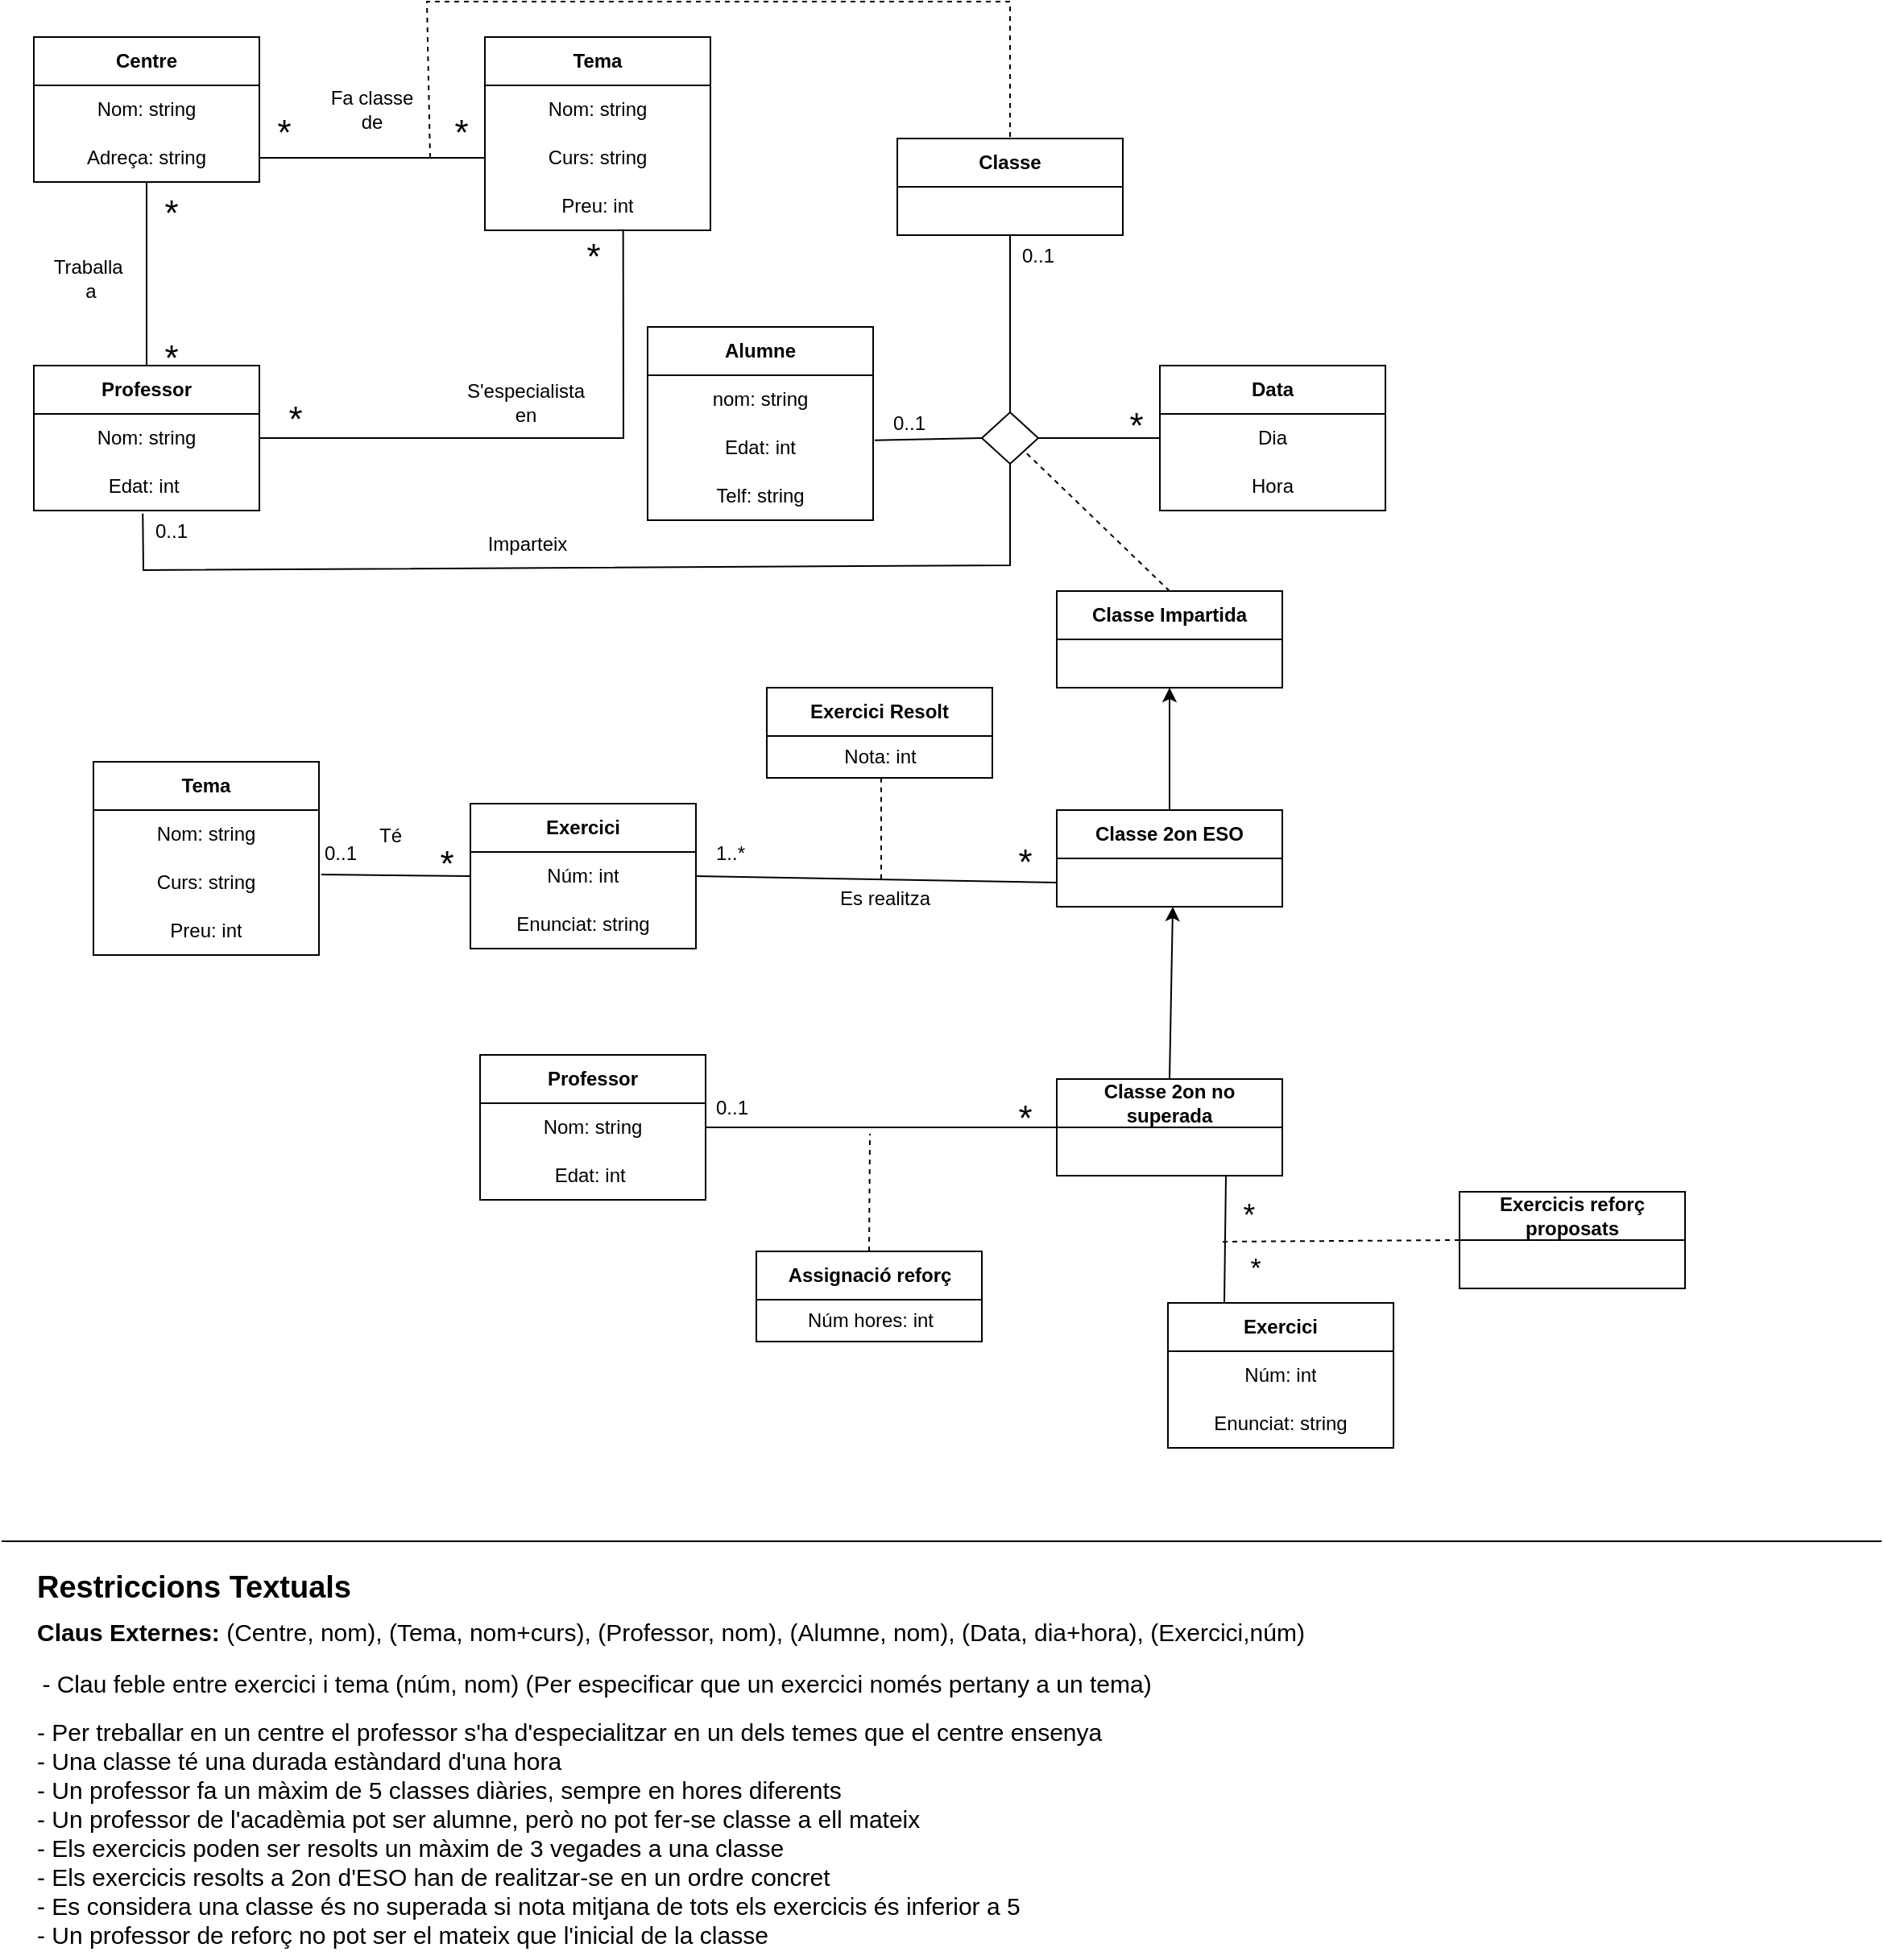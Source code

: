 <mxfile version="20.8.16" type="device"><diagram id="C5RBs43oDa-KdzZeNtuy" name="Page-1"><mxGraphModel dx="1496" dy="766" grid="0" gridSize="10" guides="1" tooltips="1" connect="1" arrows="0" fold="1" page="1" pageScale="1" pageWidth="1169" pageHeight="827" math="0" shadow="0"><root><mxCell id="WIyWlLk6GJQsqaUBKTNV-0"/><mxCell id="WIyWlLk6GJQsqaUBKTNV-1" parent="WIyWlLk6GJQsqaUBKTNV-0"/><mxCell id="Y5zl9Xb5YWovk6KnZhva-0" value="&lt;b&gt;Centre&lt;/b&gt;" style="swimlane;fontStyle=0;childLayout=stackLayout;horizontal=1;startSize=30;horizontalStack=0;resizeParent=1;resizeParentMax=0;resizeLast=0;collapsible=1;marginBottom=0;whiteSpace=wrap;html=1;" vertex="1" parent="WIyWlLk6GJQsqaUBKTNV-1"><mxGeometry x="20" y="50" width="140" height="90" as="geometry"/></mxCell><mxCell id="Y5zl9Xb5YWovk6KnZhva-1" value="Nom: string" style="text;strokeColor=none;fillColor=none;align=center;verticalAlign=middle;spacingLeft=4;spacingRight=4;overflow=hidden;points=[[0,0.5],[1,0.5]];portConstraint=eastwest;rotatable=0;whiteSpace=wrap;html=1;" vertex="1" parent="Y5zl9Xb5YWovk6KnZhva-0"><mxGeometry y="30" width="140" height="30" as="geometry"/></mxCell><mxCell id="Y5zl9Xb5YWovk6KnZhva-2" value="Adreça: string" style="text;strokeColor=none;fillColor=none;align=center;verticalAlign=middle;spacingLeft=4;spacingRight=4;overflow=hidden;points=[[0,0.5],[1,0.5]];portConstraint=eastwest;rotatable=0;whiteSpace=wrap;html=1;" vertex="1" parent="Y5zl9Xb5YWovk6KnZhva-0"><mxGeometry y="60" width="140" height="30" as="geometry"/></mxCell><mxCell id="Y5zl9Xb5YWovk6KnZhva-4" value="&lt;b&gt;Tema&lt;/b&gt;" style="swimlane;fontStyle=0;childLayout=stackLayout;horizontal=1;startSize=30;horizontalStack=0;resizeParent=1;resizeParentMax=0;resizeLast=0;collapsible=1;marginBottom=0;whiteSpace=wrap;html=1;" vertex="1" parent="WIyWlLk6GJQsqaUBKTNV-1"><mxGeometry x="300" y="50" width="140" height="120" as="geometry"/></mxCell><mxCell id="Y5zl9Xb5YWovk6KnZhva-5" value="Nom: string" style="text;strokeColor=none;fillColor=none;align=center;verticalAlign=middle;spacingLeft=4;spacingRight=4;overflow=hidden;points=[[0,0.5],[1,0.5]];portConstraint=eastwest;rotatable=0;whiteSpace=wrap;html=1;" vertex="1" parent="Y5zl9Xb5YWovk6KnZhva-4"><mxGeometry y="30" width="140" height="30" as="geometry"/></mxCell><mxCell id="Y5zl9Xb5YWovk6KnZhva-6" value="Curs: string" style="text;strokeColor=none;fillColor=none;align=center;verticalAlign=middle;spacingLeft=4;spacingRight=4;overflow=hidden;points=[[0,0.5],[1,0.5]];portConstraint=eastwest;rotatable=0;whiteSpace=wrap;html=1;" vertex="1" parent="Y5zl9Xb5YWovk6KnZhva-4"><mxGeometry y="60" width="140" height="30" as="geometry"/></mxCell><mxCell id="Y5zl9Xb5YWovk6KnZhva-7" value="Preu: int" style="text;strokeColor=none;fillColor=none;align=center;verticalAlign=middle;spacingLeft=4;spacingRight=4;overflow=hidden;points=[[0,0.5],[1,0.5]];portConstraint=eastwest;rotatable=0;whiteSpace=wrap;html=1;" vertex="1" parent="Y5zl9Xb5YWovk6KnZhva-4"><mxGeometry y="90" width="140" height="30" as="geometry"/></mxCell><mxCell id="Y5zl9Xb5YWovk6KnZhva-8" value="&lt;b&gt;Professor&lt;/b&gt;" style="swimlane;fontStyle=0;childLayout=stackLayout;horizontal=1;startSize=30;horizontalStack=0;resizeParent=1;resizeParentMax=0;resizeLast=0;collapsible=1;marginBottom=0;whiteSpace=wrap;html=1;" vertex="1" parent="WIyWlLk6GJQsqaUBKTNV-1"><mxGeometry x="20" y="254" width="140" height="90" as="geometry"/></mxCell><mxCell id="Y5zl9Xb5YWovk6KnZhva-9" value="Nom: string" style="text;strokeColor=none;fillColor=none;align=center;verticalAlign=middle;spacingLeft=4;spacingRight=4;overflow=hidden;points=[[0,0.5],[1,0.5]];portConstraint=eastwest;rotatable=0;whiteSpace=wrap;html=1;" vertex="1" parent="Y5zl9Xb5YWovk6KnZhva-8"><mxGeometry y="30" width="140" height="30" as="geometry"/></mxCell><mxCell id="Y5zl9Xb5YWovk6KnZhva-10" value="Edat: int&amp;nbsp;" style="text;strokeColor=none;fillColor=none;align=center;verticalAlign=middle;spacingLeft=4;spacingRight=4;overflow=hidden;points=[[0,0.5],[1,0.5]];portConstraint=eastwest;rotatable=0;whiteSpace=wrap;html=1;" vertex="1" parent="Y5zl9Xb5YWovk6KnZhva-8"><mxGeometry y="60" width="140" height="30" as="geometry"/></mxCell><mxCell id="Y5zl9Xb5YWovk6KnZhva-12" value="" style="endArrow=none;html=1;rounded=0;exitX=0.5;exitY=0;exitDx=0;exitDy=0;" edge="1" parent="WIyWlLk6GJQsqaUBKTNV-1" source="Y5zl9Xb5YWovk6KnZhva-8"><mxGeometry width="50" height="50" relative="1" as="geometry"><mxPoint x="340" y="370" as="sourcePoint"/><mxPoint x="90" y="140" as="targetPoint"/></mxGeometry></mxCell><mxCell id="Y5zl9Xb5YWovk6KnZhva-13" value="*" style="text;html=1;align=center;verticalAlign=middle;resizable=0;points=[];autosize=1;strokeColor=none;fillColor=none;fontSize=22;" vertex="1" parent="WIyWlLk6GJQsqaUBKTNV-1"><mxGeometry x="90" y="140" width="30" height="40" as="geometry"/></mxCell><mxCell id="Y5zl9Xb5YWovk6KnZhva-14" value="*" style="text;html=1;align=center;verticalAlign=middle;resizable=0;points=[];autosize=1;strokeColor=none;fillColor=none;fontSize=22;" vertex="1" parent="WIyWlLk6GJQsqaUBKTNV-1"><mxGeometry x="90" y="230" width="30" height="40" as="geometry"/></mxCell><mxCell id="Y5zl9Xb5YWovk6KnZhva-15" value="Traballa&amp;nbsp;&lt;br style=&quot;font-size: 12px;&quot;&gt;a" style="text;html=1;align=center;verticalAlign=middle;resizable=0;points=[];autosize=1;strokeColor=none;fillColor=none;fontSize=12;" vertex="1" parent="WIyWlLk6GJQsqaUBKTNV-1"><mxGeometry x="20" y="180" width="70" height="40" as="geometry"/></mxCell><mxCell id="Y5zl9Xb5YWovk6KnZhva-16" value="" style="endArrow=none;html=1;rounded=0;fontSize=12;exitX=1;exitY=0.5;exitDx=0;exitDy=0;entryX=0;entryY=0.5;entryDx=0;entryDy=0;" edge="1" parent="WIyWlLk6GJQsqaUBKTNV-1" source="Y5zl9Xb5YWovk6KnZhva-2" target="Y5zl9Xb5YWovk6KnZhva-6"><mxGeometry width="50" height="50" relative="1" as="geometry"><mxPoint x="340" y="280" as="sourcePoint"/><mxPoint x="390" y="230" as="targetPoint"/></mxGeometry></mxCell><mxCell id="Y5zl9Xb5YWovk6KnZhva-17" value="*" style="text;html=1;align=center;verticalAlign=middle;resizable=0;points=[];autosize=1;strokeColor=none;fillColor=none;fontSize=22;" vertex="1" parent="WIyWlLk6GJQsqaUBKTNV-1"><mxGeometry x="160" y="90" width="30" height="40" as="geometry"/></mxCell><mxCell id="Y5zl9Xb5YWovk6KnZhva-18" value="*" style="text;html=1;align=center;verticalAlign=middle;resizable=0;points=[];autosize=1;strokeColor=none;fillColor=none;fontSize=22;" vertex="1" parent="WIyWlLk6GJQsqaUBKTNV-1"><mxGeometry x="270" y="90" width="30" height="40" as="geometry"/></mxCell><mxCell id="Y5zl9Xb5YWovk6KnZhva-21" value="Fa classe&lt;br&gt;de&lt;br&gt;" style="text;html=1;strokeColor=none;fillColor=none;align=center;verticalAlign=middle;whiteSpace=wrap;rounded=0;fontSize=12;" vertex="1" parent="WIyWlLk6GJQsqaUBKTNV-1"><mxGeometry x="200" y="80" width="60" height="30" as="geometry"/></mxCell><mxCell id="Y5zl9Xb5YWovk6KnZhva-26" value="" style="endArrow=none;html=1;rounded=0;fontSize=12;exitX=1;exitY=0.5;exitDx=0;exitDy=0;entryX=0.613;entryY=0.978;entryDx=0;entryDy=0;entryPerimeter=0;" edge="1" parent="WIyWlLk6GJQsqaUBKTNV-1" source="Y5zl9Xb5YWovk6KnZhva-9" target="Y5zl9Xb5YWovk6KnZhva-7"><mxGeometry width="50" height="50" relative="1" as="geometry"><mxPoint x="337" y="264" as="sourcePoint"/><mxPoint x="387" y="214" as="targetPoint"/><Array as="points"><mxPoint x="386" y="299"/></Array></mxGeometry></mxCell><mxCell id="Y5zl9Xb5YWovk6KnZhva-27" value="S'especialista&lt;br&gt;en" style="text;html=1;align=center;verticalAlign=middle;resizable=0;points=[];autosize=1;strokeColor=none;fillColor=none;fontSize=12;" vertex="1" parent="WIyWlLk6GJQsqaUBKTNV-1"><mxGeometry x="279" y="256" width="91" height="41" as="geometry"/></mxCell><mxCell id="Y5zl9Xb5YWovk6KnZhva-28" value="*" style="text;html=1;align=center;verticalAlign=middle;resizable=0;points=[];autosize=1;strokeColor=none;fillColor=none;fontSize=22;" vertex="1" parent="WIyWlLk6GJQsqaUBKTNV-1"><mxGeometry x="167" y="268" width="30" height="40" as="geometry"/></mxCell><mxCell id="Y5zl9Xb5YWovk6KnZhva-30" value="*" style="text;html=1;align=center;verticalAlign=middle;resizable=0;points=[];autosize=1;strokeColor=none;fillColor=none;fontSize=22;" vertex="1" parent="WIyWlLk6GJQsqaUBKTNV-1"><mxGeometry x="352" y="167" width="30" height="40" as="geometry"/></mxCell><mxCell id="Y5zl9Xb5YWovk6KnZhva-31" value="" style="endArrow=none;dashed=1;html=1;rounded=0;fontSize=12;entryX=0.5;entryY=0;entryDx=0;entryDy=0;" edge="1" parent="WIyWlLk6GJQsqaUBKTNV-1" target="Y5zl9Xb5YWovk6KnZhva-32"><mxGeometry width="50" height="50" relative="1" as="geometry"><mxPoint x="266" y="125" as="sourcePoint"/><mxPoint x="578" y="120" as="targetPoint"/><Array as="points"><mxPoint x="264" y="28"/><mxPoint x="626" y="28"/></Array></mxGeometry></mxCell><mxCell id="Y5zl9Xb5YWovk6KnZhva-32" value="&lt;b&gt;Classe&lt;/b&gt;" style="swimlane;fontStyle=0;childLayout=stackLayout;horizontal=1;startSize=30;horizontalStack=0;resizeParent=1;resizeParentMax=0;resizeLast=0;collapsible=1;marginBottom=0;whiteSpace=wrap;html=1;fontSize=12;" vertex="1" parent="WIyWlLk6GJQsqaUBKTNV-1"><mxGeometry x="556" y="113" width="140" height="60" as="geometry"/></mxCell><mxCell id="Y5zl9Xb5YWovk6KnZhva-36" value="&lt;b&gt;Alumne&lt;/b&gt;" style="swimlane;fontStyle=0;childLayout=stackLayout;horizontal=1;startSize=30;horizontalStack=0;resizeParent=1;resizeParentMax=0;resizeLast=0;collapsible=1;marginBottom=0;whiteSpace=wrap;html=1;" vertex="1" parent="WIyWlLk6GJQsqaUBKTNV-1"><mxGeometry x="401" y="230" width="140" height="120" as="geometry"/></mxCell><mxCell id="Y5zl9Xb5YWovk6KnZhva-37" value="nom: string" style="text;strokeColor=none;fillColor=none;align=center;verticalAlign=middle;spacingLeft=4;spacingRight=4;overflow=hidden;points=[[0,0.5],[1,0.5]];portConstraint=eastwest;rotatable=0;whiteSpace=wrap;html=1;" vertex="1" parent="Y5zl9Xb5YWovk6KnZhva-36"><mxGeometry y="30" width="140" height="30" as="geometry"/></mxCell><mxCell id="Y5zl9Xb5YWovk6KnZhva-38" value="Edat: int" style="text;strokeColor=none;fillColor=none;align=center;verticalAlign=middle;spacingLeft=4;spacingRight=4;overflow=hidden;points=[[0,0.5],[1,0.5]];portConstraint=eastwest;rotatable=0;whiteSpace=wrap;html=1;" vertex="1" parent="Y5zl9Xb5YWovk6KnZhva-36"><mxGeometry y="60" width="140" height="30" as="geometry"/></mxCell><mxCell id="Y5zl9Xb5YWovk6KnZhva-39" value="Telf: string" style="text;strokeColor=none;fillColor=none;align=center;verticalAlign=middle;spacingLeft=4;spacingRight=4;overflow=hidden;points=[[0,0.5],[1,0.5]];portConstraint=eastwest;rotatable=0;whiteSpace=wrap;html=1;" vertex="1" parent="Y5zl9Xb5YWovk6KnZhva-36"><mxGeometry y="90" width="140" height="30" as="geometry"/></mxCell><mxCell id="Y5zl9Xb5YWovk6KnZhva-40" value="&lt;b&gt;Data&lt;br&gt;&lt;/b&gt;" style="swimlane;fontStyle=0;childLayout=stackLayout;horizontal=1;startSize=30;horizontalStack=0;resizeParent=1;resizeParentMax=0;resizeLast=0;collapsible=1;marginBottom=0;whiteSpace=wrap;html=1;" vertex="1" parent="WIyWlLk6GJQsqaUBKTNV-1"><mxGeometry x="719" y="254" width="140" height="90" as="geometry"/></mxCell><mxCell id="Y5zl9Xb5YWovk6KnZhva-41" value="Dia" style="text;strokeColor=none;fillColor=none;align=center;verticalAlign=middle;spacingLeft=4;spacingRight=4;overflow=hidden;points=[[0,0.5],[1,0.5]];portConstraint=eastwest;rotatable=0;whiteSpace=wrap;html=1;" vertex="1" parent="Y5zl9Xb5YWovk6KnZhva-40"><mxGeometry y="30" width="140" height="30" as="geometry"/></mxCell><mxCell id="Y5zl9Xb5YWovk6KnZhva-42" value="Hora" style="text;strokeColor=none;fillColor=none;align=center;verticalAlign=middle;spacingLeft=4;spacingRight=4;overflow=hidden;points=[[0,0.5],[1,0.5]];portConstraint=eastwest;rotatable=0;whiteSpace=wrap;html=1;" vertex="1" parent="Y5zl9Xb5YWovk6KnZhva-40"><mxGeometry y="60" width="140" height="30" as="geometry"/></mxCell><mxCell id="Y5zl9Xb5YWovk6KnZhva-44" value="" style="rhombus;whiteSpace=wrap;html=1;fontSize=12;" vertex="1" parent="WIyWlLk6GJQsqaUBKTNV-1"><mxGeometry x="608.5" y="283" width="35" height="32" as="geometry"/></mxCell><mxCell id="Y5zl9Xb5YWovk6KnZhva-45" value="" style="endArrow=none;html=1;rounded=0;fontSize=12;entryX=0.5;entryY=1;entryDx=0;entryDy=0;exitX=0.5;exitY=0;exitDx=0;exitDy=0;" edge="1" parent="WIyWlLk6GJQsqaUBKTNV-1" source="Y5zl9Xb5YWovk6KnZhva-44" target="Y5zl9Xb5YWovk6KnZhva-32"><mxGeometry width="50" height="50" relative="1" as="geometry"><mxPoint x="508" y="343" as="sourcePoint"/><mxPoint x="558" y="293" as="targetPoint"/></mxGeometry></mxCell><mxCell id="Y5zl9Xb5YWovk6KnZhva-46" value="" style="endArrow=none;html=1;rounded=0;fontSize=12;entryX=0;entryY=0.5;entryDx=0;entryDy=0;exitX=1.007;exitY=0.346;exitDx=0;exitDy=0;exitPerimeter=0;" edge="1" parent="WIyWlLk6GJQsqaUBKTNV-1" source="Y5zl9Xb5YWovk6KnZhva-38" target="Y5zl9Xb5YWovk6KnZhva-44"><mxGeometry width="50" height="50" relative="1" as="geometry"><mxPoint x="636" y="293" as="sourcePoint"/><mxPoint x="636" y="183" as="targetPoint"/></mxGeometry></mxCell><mxCell id="Y5zl9Xb5YWovk6KnZhva-47" value="" style="endArrow=none;html=1;rounded=0;fontSize=12;entryX=0;entryY=0.5;entryDx=0;entryDy=0;exitX=1;exitY=0.5;exitDx=0;exitDy=0;" edge="1" parent="WIyWlLk6GJQsqaUBKTNV-1" source="Y5zl9Xb5YWovk6KnZhva-44" target="Y5zl9Xb5YWovk6KnZhva-41"><mxGeometry width="50" height="50" relative="1" as="geometry"><mxPoint x="646" y="303" as="sourcePoint"/><mxPoint x="646" y="193" as="targetPoint"/></mxGeometry></mxCell><mxCell id="Y5zl9Xb5YWovk6KnZhva-48" value="" style="endArrow=none;html=1;rounded=0;fontSize=12;entryX=0.483;entryY=1.063;entryDx=0;entryDy=0;exitX=0.5;exitY=1;exitDx=0;exitDy=0;entryPerimeter=0;" edge="1" parent="WIyWlLk6GJQsqaUBKTNV-1" source="Y5zl9Xb5YWovk6KnZhva-44" target="Y5zl9Xb5YWovk6KnZhva-10"><mxGeometry width="50" height="50" relative="1" as="geometry"><mxPoint x="656" y="313" as="sourcePoint"/><mxPoint x="656" y="203" as="targetPoint"/><Array as="points"><mxPoint x="626" y="378"/><mxPoint x="88" y="381"/></Array></mxGeometry></mxCell><mxCell id="Y5zl9Xb5YWovk6KnZhva-49" value="0..1" style="text;html=1;align=center;verticalAlign=middle;resizable=0;points=[];autosize=1;strokeColor=none;fillColor=none;fontSize=12;" vertex="1" parent="WIyWlLk6GJQsqaUBKTNV-1"><mxGeometry x="624" y="173" width="38" height="26" as="geometry"/></mxCell><mxCell id="Y5zl9Xb5YWovk6KnZhva-51" value="0..1" style="text;html=1;align=center;verticalAlign=middle;resizable=0;points=[];autosize=1;strokeColor=none;fillColor=none;fontSize=12;" vertex="1" parent="WIyWlLk6GJQsqaUBKTNV-1"><mxGeometry x="544" y="277" width="38" height="26" as="geometry"/></mxCell><mxCell id="Y5zl9Xb5YWovk6KnZhva-52" value="*" style="text;html=1;align=center;verticalAlign=middle;resizable=0;points=[];autosize=1;strokeColor=none;fillColor=none;fontSize=22;" vertex="1" parent="WIyWlLk6GJQsqaUBKTNV-1"><mxGeometry x="689" y="272" width="30" height="40" as="geometry"/></mxCell><mxCell id="Y5zl9Xb5YWovk6KnZhva-53" value="Imparteix" style="text;html=1;align=center;verticalAlign=middle;resizable=0;points=[];autosize=1;strokeColor=none;fillColor=none;fontSize=12;" vertex="1" parent="WIyWlLk6GJQsqaUBKTNV-1"><mxGeometry x="292" y="352" width="67" height="26" as="geometry"/></mxCell><mxCell id="Y5zl9Xb5YWovk6KnZhva-55" value="0..1" style="text;html=1;align=center;verticalAlign=middle;resizable=0;points=[];autosize=1;strokeColor=none;fillColor=none;fontSize=12;" vertex="1" parent="WIyWlLk6GJQsqaUBKTNV-1"><mxGeometry x="86" y="344" width="38" height="26" as="geometry"/></mxCell><mxCell id="Y5zl9Xb5YWovk6KnZhva-56" value="" style="endArrow=none;dashed=1;html=1;rounded=0;fontSize=12;entryX=1;entryY=1;entryDx=0;entryDy=0;exitX=0.5;exitY=0;exitDx=0;exitDy=0;" edge="1" parent="WIyWlLk6GJQsqaUBKTNV-1" source="Y5zl9Xb5YWovk6KnZhva-57" target="Y5zl9Xb5YWovk6KnZhva-44"><mxGeometry width="50" height="50" relative="1" as="geometry"><mxPoint x="724" y="414" as="sourcePoint"/><mxPoint x="555" y="290" as="targetPoint"/></mxGeometry></mxCell><mxCell id="Y5zl9Xb5YWovk6KnZhva-57" value="&lt;b&gt;Classe Impartida&lt;/b&gt;" style="swimlane;fontStyle=0;childLayout=stackLayout;horizontal=1;startSize=30;horizontalStack=0;resizeParent=1;resizeParentMax=0;resizeLast=0;collapsible=1;marginBottom=0;whiteSpace=wrap;html=1;fontSize=12;" vertex="1" parent="WIyWlLk6GJQsqaUBKTNV-1"><mxGeometry x="655" y="394" width="140" height="60" as="geometry"/></mxCell><mxCell id="Y5zl9Xb5YWovk6KnZhva-61" value="&lt;b&gt;Tema&lt;/b&gt;" style="swimlane;fontStyle=0;childLayout=stackLayout;horizontal=1;startSize=30;horizontalStack=0;resizeParent=1;resizeParentMax=0;resizeLast=0;collapsible=1;marginBottom=0;whiteSpace=wrap;html=1;" vertex="1" parent="WIyWlLk6GJQsqaUBKTNV-1"><mxGeometry x="57" y="500" width="140" height="120" as="geometry"/></mxCell><mxCell id="Y5zl9Xb5YWovk6KnZhva-62" value="Nom: string" style="text;strokeColor=none;fillColor=none;align=center;verticalAlign=middle;spacingLeft=4;spacingRight=4;overflow=hidden;points=[[0,0.5],[1,0.5]];portConstraint=eastwest;rotatable=0;whiteSpace=wrap;html=1;" vertex="1" parent="Y5zl9Xb5YWovk6KnZhva-61"><mxGeometry y="30" width="140" height="30" as="geometry"/></mxCell><mxCell id="Y5zl9Xb5YWovk6KnZhva-63" value="Curs: string" style="text;strokeColor=none;fillColor=none;align=center;verticalAlign=middle;spacingLeft=4;spacingRight=4;overflow=hidden;points=[[0,0.5],[1,0.5]];portConstraint=eastwest;rotatable=0;whiteSpace=wrap;html=1;" vertex="1" parent="Y5zl9Xb5YWovk6KnZhva-61"><mxGeometry y="60" width="140" height="30" as="geometry"/></mxCell><mxCell id="Y5zl9Xb5YWovk6KnZhva-64" value="Preu: int" style="text;strokeColor=none;fillColor=none;align=center;verticalAlign=middle;spacingLeft=4;spacingRight=4;overflow=hidden;points=[[0,0.5],[1,0.5]];portConstraint=eastwest;rotatable=0;whiteSpace=wrap;html=1;" vertex="1" parent="Y5zl9Xb5YWovk6KnZhva-61"><mxGeometry y="90" width="140" height="30" as="geometry"/></mxCell><mxCell id="Y5zl9Xb5YWovk6KnZhva-65" value="&lt;b&gt;Exercici&lt;/b&gt;" style="swimlane;fontStyle=0;childLayout=stackLayout;horizontal=1;startSize=30;horizontalStack=0;resizeParent=1;resizeParentMax=0;resizeLast=0;collapsible=1;marginBottom=0;whiteSpace=wrap;html=1;" vertex="1" parent="WIyWlLk6GJQsqaUBKTNV-1"><mxGeometry x="291" y="526" width="140" height="90" as="geometry"/></mxCell><mxCell id="Y5zl9Xb5YWovk6KnZhva-66" value="Núm: int" style="text;strokeColor=none;fillColor=none;align=center;verticalAlign=middle;spacingLeft=4;spacingRight=4;overflow=hidden;points=[[0,0.5],[1,0.5]];portConstraint=eastwest;rotatable=0;whiteSpace=wrap;html=1;" vertex="1" parent="Y5zl9Xb5YWovk6KnZhva-65"><mxGeometry y="30" width="140" height="30" as="geometry"/></mxCell><mxCell id="Y5zl9Xb5YWovk6KnZhva-67" value="Enunciat: string" style="text;strokeColor=none;fillColor=none;align=center;verticalAlign=middle;spacingLeft=4;spacingRight=4;overflow=hidden;points=[[0,0.5],[1,0.5]];portConstraint=eastwest;rotatable=0;whiteSpace=wrap;html=1;" vertex="1" parent="Y5zl9Xb5YWovk6KnZhva-65"><mxGeometry y="60" width="140" height="30" as="geometry"/></mxCell><mxCell id="Y5zl9Xb5YWovk6KnZhva-69" value="" style="endArrow=none;html=1;rounded=0;fontSize=12;exitX=1.01;exitY=0.333;exitDx=0;exitDy=0;exitPerimeter=0;entryX=0;entryY=0.5;entryDx=0;entryDy=0;" edge="1" parent="WIyWlLk6GJQsqaUBKTNV-1" source="Y5zl9Xb5YWovk6KnZhva-63" target="Y5zl9Xb5YWovk6KnZhva-66"><mxGeometry width="50" height="50" relative="1" as="geometry"><mxPoint x="489" y="443" as="sourcePoint"/><mxPoint x="539" y="393" as="targetPoint"/></mxGeometry></mxCell><mxCell id="Y5zl9Xb5YWovk6KnZhva-70" value="" style="endArrow=classic;html=1;rounded=0;fontSize=12;entryX=0.5;entryY=1;entryDx=0;entryDy=0;exitX=0.5;exitY=0;exitDx=0;exitDy=0;" edge="1" parent="WIyWlLk6GJQsqaUBKTNV-1" source="Y5zl9Xb5YWovk6KnZhva-71" target="Y5zl9Xb5YWovk6KnZhva-57"><mxGeometry width="50" height="50" relative="1" as="geometry"><mxPoint x="725" y="524" as="sourcePoint"/><mxPoint x="555" y="415" as="targetPoint"/></mxGeometry></mxCell><mxCell id="Y5zl9Xb5YWovk6KnZhva-71" value="&lt;b&gt;Classe 2on ESO&lt;/b&gt;" style="swimlane;fontStyle=0;childLayout=stackLayout;horizontal=1;startSize=30;horizontalStack=0;resizeParent=1;resizeParentMax=0;resizeLast=0;collapsible=1;marginBottom=0;whiteSpace=wrap;html=1;fontSize=12;" vertex="1" parent="WIyWlLk6GJQsqaUBKTNV-1"><mxGeometry x="655" y="530" width="140" height="60" as="geometry"/></mxCell><mxCell id="Y5zl9Xb5YWovk6KnZhva-73" value="*" style="text;html=1;align=center;verticalAlign=middle;resizable=0;points=[];autosize=1;strokeColor=none;fillColor=none;fontSize=22;" vertex="1" parent="WIyWlLk6GJQsqaUBKTNV-1"><mxGeometry x="261" y="544" width="30" height="40" as="geometry"/></mxCell><mxCell id="Y5zl9Xb5YWovk6KnZhva-74" value="Té&lt;br&gt;" style="text;html=1;align=center;verticalAlign=middle;resizable=0;points=[];autosize=1;strokeColor=none;fillColor=none;fontSize=12;" vertex="1" parent="WIyWlLk6GJQsqaUBKTNV-1"><mxGeometry x="225" y="533" width="32" height="26" as="geometry"/></mxCell><mxCell id="Y5zl9Xb5YWovk6KnZhva-75" value="0..1" style="text;html=1;align=center;verticalAlign=middle;resizable=0;points=[];autosize=1;strokeColor=none;fillColor=none;fontSize=12;" vertex="1" parent="WIyWlLk6GJQsqaUBKTNV-1"><mxGeometry x="191" y="544" width="38" height="26" as="geometry"/></mxCell><mxCell id="Y5zl9Xb5YWovk6KnZhva-78" value="" style="endArrow=none;html=1;rounded=0;fontSize=12;exitX=1;exitY=0.5;exitDx=0;exitDy=0;entryX=0;entryY=0.75;entryDx=0;entryDy=0;" edge="1" parent="WIyWlLk6GJQsqaUBKTNV-1" source="Y5zl9Xb5YWovk6KnZhva-66" target="Y5zl9Xb5YWovk6KnZhva-71"><mxGeometry width="50" height="50" relative="1" as="geometry"><mxPoint x="467" y="536" as="sourcePoint"/><mxPoint x="526.5" y="567" as="targetPoint"/></mxGeometry></mxCell><mxCell id="Y5zl9Xb5YWovk6KnZhva-79" value="&lt;b&gt;Exercici Resolt&lt;/b&gt;" style="swimlane;fontStyle=0;childLayout=stackLayout;horizontal=1;startSize=30;horizontalStack=0;resizeParent=1;resizeParentMax=0;resizeLast=0;collapsible=1;marginBottom=0;whiteSpace=wrap;html=1;fontSize=12;" vertex="1" parent="WIyWlLk6GJQsqaUBKTNV-1"><mxGeometry x="475" y="454" width="140" height="56" as="geometry"/></mxCell><mxCell id="Y5zl9Xb5YWovk6KnZhva-81" value="Nota: int" style="text;html=1;align=center;verticalAlign=middle;resizable=0;points=[];autosize=1;strokeColor=none;fillColor=none;fontSize=12;" vertex="1" parent="Y5zl9Xb5YWovk6KnZhva-79"><mxGeometry y="30" width="140" height="26" as="geometry"/></mxCell><mxCell id="Y5zl9Xb5YWovk6KnZhva-80" value="" style="endArrow=none;dashed=1;html=1;rounded=0;fontSize=12;exitX=0.507;exitY=0.995;exitDx=0;exitDy=0;exitPerimeter=0;" edge="1" parent="WIyWlLk6GJQsqaUBKTNV-1" source="Y5zl9Xb5YWovk6KnZhva-81"><mxGeometry width="50" height="50" relative="1" as="geometry"><mxPoint x="545" y="455" as="sourcePoint"/><mxPoint x="546" y="575" as="targetPoint"/></mxGeometry></mxCell><mxCell id="Y5zl9Xb5YWovk6KnZhva-86" value="Es realitza" style="text;html=1;align=center;verticalAlign=middle;resizable=0;points=[];autosize=1;strokeColor=none;fillColor=none;fontSize=12;" vertex="1" parent="WIyWlLk6GJQsqaUBKTNV-1"><mxGeometry x="511" y="572" width="74" height="26" as="geometry"/></mxCell><mxCell id="Y5zl9Xb5YWovk6KnZhva-88" value="*" style="text;html=1;align=center;verticalAlign=middle;resizable=0;points=[];autosize=1;strokeColor=none;fillColor=none;fontSize=22;" vertex="1" parent="WIyWlLk6GJQsqaUBKTNV-1"><mxGeometry x="620" y="543" width="30" height="40" as="geometry"/></mxCell><mxCell id="Y5zl9Xb5YWovk6KnZhva-89" value="1..*" style="text;html=1;align=center;verticalAlign=middle;resizable=0;points=[];autosize=1;strokeColor=none;fillColor=none;fontSize=12;" vertex="1" parent="WIyWlLk6GJQsqaUBKTNV-1"><mxGeometry x="434" y="544" width="36" height="26" as="geometry"/></mxCell><mxCell id="Y5zl9Xb5YWovk6KnZhva-92" value="" style="endArrow=classic;html=1;rounded=0;fontSize=12;entryX=0.5;entryY=1;entryDx=0;entryDy=0;exitX=0.5;exitY=0;exitDx=0;exitDy=0;" edge="1" parent="WIyWlLk6GJQsqaUBKTNV-1" source="Y5zl9Xb5YWovk6KnZhva-94"><mxGeometry width="50" height="50" relative="1" as="geometry"><mxPoint x="727.0" y="666" as="sourcePoint"/><mxPoint x="727.0" y="590" as="targetPoint"/></mxGeometry></mxCell><mxCell id="Y5zl9Xb5YWovk6KnZhva-94" value="&lt;b&gt;Classe 2on no superada&lt;/b&gt;" style="swimlane;fontStyle=0;childLayout=stackLayout;horizontal=1;startSize=30;horizontalStack=0;resizeParent=1;resizeParentMax=0;resizeLast=0;collapsible=1;marginBottom=0;whiteSpace=wrap;html=1;fontSize=12;" vertex="1" parent="WIyWlLk6GJQsqaUBKTNV-1"><mxGeometry x="655" y="697" width="140" height="60" as="geometry"/></mxCell><mxCell id="Y5zl9Xb5YWovk6KnZhva-96" value="&lt;b&gt;Exercici&lt;/b&gt;" style="swimlane;fontStyle=0;childLayout=stackLayout;horizontal=1;startSize=30;horizontalStack=0;resizeParent=1;resizeParentMax=0;resizeLast=0;collapsible=1;marginBottom=0;whiteSpace=wrap;html=1;" vertex="1" parent="WIyWlLk6GJQsqaUBKTNV-1"><mxGeometry x="724" y="836" width="140" height="90" as="geometry"/></mxCell><mxCell id="Y5zl9Xb5YWovk6KnZhva-97" value="Núm: int" style="text;strokeColor=none;fillColor=none;align=center;verticalAlign=middle;spacingLeft=4;spacingRight=4;overflow=hidden;points=[[0,0.5],[1,0.5]];portConstraint=eastwest;rotatable=0;whiteSpace=wrap;html=1;" vertex="1" parent="Y5zl9Xb5YWovk6KnZhva-96"><mxGeometry y="30" width="140" height="30" as="geometry"/></mxCell><mxCell id="Y5zl9Xb5YWovk6KnZhva-98" value="Enunciat: string" style="text;strokeColor=none;fillColor=none;align=center;verticalAlign=middle;spacingLeft=4;spacingRight=4;overflow=hidden;points=[[0,0.5],[1,0.5]];portConstraint=eastwest;rotatable=0;whiteSpace=wrap;html=1;" vertex="1" parent="Y5zl9Xb5YWovk6KnZhva-96"><mxGeometry y="60" width="140" height="30" as="geometry"/></mxCell><mxCell id="Y5zl9Xb5YWovk6KnZhva-99" value="" style="endArrow=none;html=1;rounded=0;fontSize=12;exitX=0.25;exitY=0;exitDx=0;exitDy=0;entryX=0.75;entryY=1;entryDx=0;entryDy=0;" edge="1" parent="WIyWlLk6GJQsqaUBKTNV-1" source="Y5zl9Xb5YWovk6KnZhva-96" target="Y5zl9Xb5YWovk6KnZhva-94"><mxGeometry width="50" height="50" relative="1" as="geometry"><mxPoint x="467" y="719" as="sourcePoint"/><mxPoint x="517" y="669" as="targetPoint"/></mxGeometry></mxCell><mxCell id="Y5zl9Xb5YWovk6KnZhva-100" value="&lt;b&gt;Professor&lt;/b&gt;" style="swimlane;fontStyle=0;childLayout=stackLayout;horizontal=1;startSize=30;horizontalStack=0;resizeParent=1;resizeParentMax=0;resizeLast=0;collapsible=1;marginBottom=0;whiteSpace=wrap;html=1;" vertex="1" parent="WIyWlLk6GJQsqaUBKTNV-1"><mxGeometry x="297" y="682" width="140" height="90" as="geometry"/></mxCell><mxCell id="Y5zl9Xb5YWovk6KnZhva-101" value="Nom: string" style="text;strokeColor=none;fillColor=none;align=center;verticalAlign=middle;spacingLeft=4;spacingRight=4;overflow=hidden;points=[[0,0.5],[1,0.5]];portConstraint=eastwest;rotatable=0;whiteSpace=wrap;html=1;" vertex="1" parent="Y5zl9Xb5YWovk6KnZhva-100"><mxGeometry y="30" width="140" height="30" as="geometry"/></mxCell><mxCell id="Y5zl9Xb5YWovk6KnZhva-102" value="Edat: int&amp;nbsp;" style="text;strokeColor=none;fillColor=none;align=center;verticalAlign=middle;spacingLeft=4;spacingRight=4;overflow=hidden;points=[[0,0.5],[1,0.5]];portConstraint=eastwest;rotatable=0;whiteSpace=wrap;html=1;" vertex="1" parent="Y5zl9Xb5YWovk6KnZhva-100"><mxGeometry y="60" width="140" height="30" as="geometry"/></mxCell><mxCell id="Y5zl9Xb5YWovk6KnZhva-103" value="" style="endArrow=none;html=1;rounded=0;fontSize=12;exitX=1;exitY=0.5;exitDx=0;exitDy=0;entryX=0;entryY=0.5;entryDx=0;entryDy=0;" edge="1" parent="WIyWlLk6GJQsqaUBKTNV-1" source="Y5zl9Xb5YWovk6KnZhva-101" target="Y5zl9Xb5YWovk6KnZhva-94"><mxGeometry width="50" height="50" relative="1" as="geometry"><mxPoint x="365" y="690" as="sourcePoint"/><mxPoint x="415" y="640" as="targetPoint"/></mxGeometry></mxCell><mxCell id="Y5zl9Xb5YWovk6KnZhva-104" value="0..1" style="text;html=1;align=center;verticalAlign=middle;resizable=0;points=[];autosize=1;strokeColor=none;fillColor=none;fontSize=12;" vertex="1" parent="WIyWlLk6GJQsqaUBKTNV-1"><mxGeometry x="434" y="702" width="38" height="26" as="geometry"/></mxCell><mxCell id="Y5zl9Xb5YWovk6KnZhva-105" value="*" style="text;html=1;align=center;verticalAlign=middle;resizable=0;points=[];autosize=1;strokeColor=none;fillColor=none;fontSize=22;" vertex="1" parent="WIyWlLk6GJQsqaUBKTNV-1"><mxGeometry x="620" y="702" width="30" height="40" as="geometry"/></mxCell><mxCell id="Y5zl9Xb5YWovk6KnZhva-106" value="&lt;b&gt;Assignació reforç&lt;/b&gt;" style="swimlane;fontStyle=0;childLayout=stackLayout;horizontal=1;startSize=30;horizontalStack=0;resizeParent=1;resizeParentMax=0;resizeLast=0;collapsible=1;marginBottom=0;whiteSpace=wrap;html=1;fontSize=12;" vertex="1" parent="WIyWlLk6GJQsqaUBKTNV-1"><mxGeometry x="468.5" y="804" width="140" height="56" as="geometry"/></mxCell><mxCell id="Y5zl9Xb5YWovk6KnZhva-107" value="Núm hores: int" style="text;html=1;align=center;verticalAlign=middle;resizable=0;points=[];autosize=1;strokeColor=none;fillColor=none;fontSize=12;" vertex="1" parent="Y5zl9Xb5YWovk6KnZhva-106"><mxGeometry y="30" width="140" height="26" as="geometry"/></mxCell><mxCell id="Y5zl9Xb5YWovk6KnZhva-108" value="" style="endArrow=none;dashed=1;html=1;rounded=0;fontSize=12;exitX=0.5;exitY=0;exitDx=0;exitDy=0;" edge="1" parent="WIyWlLk6GJQsqaUBKTNV-1" source="Y5zl9Xb5YWovk6KnZhva-106"><mxGeometry width="50" height="50" relative="1" as="geometry"><mxPoint x="548.5" y="623" as="sourcePoint"/><mxPoint x="539" y="731" as="targetPoint"/></mxGeometry></mxCell><mxCell id="Y5zl9Xb5YWovk6KnZhva-109" value="&lt;b&gt;Exercicis reforç&lt;br&gt;proposats&lt;br&gt;&lt;/b&gt;" style="swimlane;fontStyle=0;childLayout=stackLayout;horizontal=1;startSize=30;horizontalStack=0;resizeParent=1;resizeParentMax=0;resizeLast=0;collapsible=1;marginBottom=0;whiteSpace=wrap;html=1;fontSize=12;" vertex="1" parent="WIyWlLk6GJQsqaUBKTNV-1"><mxGeometry x="905" y="767" width="140" height="60" as="geometry"/></mxCell><mxCell id="Y5zl9Xb5YWovk6KnZhva-110" value="" style="endArrow=none;dashed=1;html=1;rounded=0;fontSize=12;exitX=0;exitY=0.5;exitDx=0;exitDy=0;" edge="1" parent="WIyWlLk6GJQsqaUBKTNV-1" source="Y5zl9Xb5YWovk6KnZhva-109"><mxGeometry width="50" height="50" relative="1" as="geometry"><mxPoint x="548.5" y="814" as="sourcePoint"/><mxPoint x="756" y="798" as="targetPoint"/></mxGeometry></mxCell><mxCell id="Y5zl9Xb5YWovk6KnZhva-112" value="*" style="text;html=1;align=center;verticalAlign=middle;resizable=0;points=[];autosize=1;strokeColor=none;fillColor=none;fontSize=19;" vertex="1" parent="WIyWlLk6GJQsqaUBKTNV-1"><mxGeometry x="761" y="764" width="25" height="35" as="geometry"/></mxCell><mxCell id="Y5zl9Xb5YWovk6KnZhva-113" value="&lt;font style=&quot;font-size: 17px;&quot;&gt;*&lt;/font&gt;" style="text;html=1;align=center;verticalAlign=middle;resizable=0;points=[];autosize=1;strokeColor=none;fillColor=none;fontSize=22;" vertex="1" parent="WIyWlLk6GJQsqaUBKTNV-1"><mxGeometry x="765" y="794" width="25" height="38" as="geometry"/></mxCell><mxCell id="Y5zl9Xb5YWovk6KnZhva-114" value="" style="line;strokeWidth=1;fillColor=none;align=left;verticalAlign=middle;spacingTop=-1;spacingLeft=3;spacingRight=3;rotatable=0;labelPosition=right;points=[];portConstraint=eastwest;strokeColor=inherit;fontSize=19;" vertex="1" parent="WIyWlLk6GJQsqaUBKTNV-1"><mxGeometry y="980" width="1167" height="8" as="geometry"/></mxCell><mxCell id="Y5zl9Xb5YWovk6KnZhva-115" value="&lt;b&gt;Restriccions Textuals&lt;/b&gt;" style="text;html=1;align=center;verticalAlign=middle;resizable=0;points=[];autosize=1;strokeColor=none;fillColor=none;fontSize=19;" vertex="1" parent="WIyWlLk6GJQsqaUBKTNV-1"><mxGeometry x="12" y="995" width="213" height="35" as="geometry"/></mxCell><mxCell id="Y5zl9Xb5YWovk6KnZhva-116" value="&lt;font style=&quot;font-size: 15px;&quot;&gt;&lt;b&gt;Claus Externes:&lt;/b&gt; (Centre, nom), (Tema, nom+curs), (Professor, nom), (Alumne, nom), (Data, dia+hora), (Exercici,núm)&lt;/font&gt;" style="text;html=1;align=center;verticalAlign=middle;resizable=0;points=[];autosize=1;strokeColor=none;fillColor=none;fontSize=19;" vertex="1" parent="WIyWlLk6GJQsqaUBKTNV-1"><mxGeometry x="12" y="1022" width="805" height="35" as="geometry"/></mxCell><mxCell id="Y5zl9Xb5YWovk6KnZhva-117" value="- Clau feble entre exercici i tema (núm, nom) (Per especificar que un exercici només pertany a un tema)" style="text;html=1;align=center;verticalAlign=middle;resizable=0;points=[];autosize=1;strokeColor=none;fillColor=none;fontSize=15;" vertex="1" parent="WIyWlLk6GJQsqaUBKTNV-1"><mxGeometry x="15" y="1057" width="707" height="30" as="geometry"/></mxCell><mxCell id="Y5zl9Xb5YWovk6KnZhva-119" value="- Per treballar en un centre el professor s'ha d'especialitzar en un dels temes que el centre ensenya&lt;br&gt;&lt;div style=&quot;&quot;&gt;&lt;span style=&quot;background-color: initial;&quot;&gt;- Una classe té una durada estàndard d'una hora&lt;/span&gt;&lt;/div&gt;&lt;div style=&quot;&quot;&gt;- Un professor fa un màxim de 5 classes diàries, sempre en hores diferents&lt;/div&gt;&lt;div style=&quot;&quot;&gt;- Un professor de l'acadèmia pot ser alumne, però no pot fer-se classe a ell mateix&lt;/div&gt;&lt;div style=&quot;&quot;&gt;- Els exercicis poden ser resolts un màxim de 3 vegades a una classe&lt;/div&gt;&lt;div style=&quot;&quot;&gt;- Els exercicis resolts a 2on d'ESO han de realitzar-se en un ordre concret&lt;/div&gt;&lt;div style=&quot;&quot;&gt;- Es considera una classe és no superada si nota mitjana de tots els exercicis és inferior a 5&lt;/div&gt;&lt;div style=&quot;&quot;&gt;- Un professor de reforç no pot ser el mateix que l'inicial de la classe&lt;/div&gt;" style="text;html=1;align=left;verticalAlign=middle;resizable=0;points=[];autosize=1;strokeColor=none;fillColor=none;fontSize=15;" vertex="1" parent="WIyWlLk6GJQsqaUBKTNV-1"><mxGeometry x="20" y="1087" width="679" height="156" as="geometry"/></mxCell></root></mxGraphModel></diagram></mxfile>